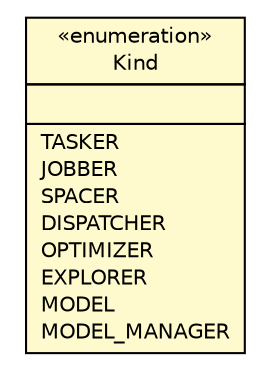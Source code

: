 #!/usr/local/bin/dot
#
# Class diagram 
# Generated by UMLGraph version R5_6 (http://www.umlgraph.org/)
#

digraph G {
	edge [fontname="Helvetica",fontsize=10,labelfontname="Helvetica",labelfontsize=10];
	node [fontname="Helvetica",fontsize=10,shape=plaintext];
	nodesep=0.25;
	ranksep=0.5;
	// sorcer.service.Signature.Kind
	c313785 [label=<<table title="sorcer.service.Signature.Kind" border="0" cellborder="1" cellspacing="0" cellpadding="2" port="p" bgcolor="lemonChiffon" href="./Signature.Kind.html">
		<tr><td><table border="0" cellspacing="0" cellpadding="1">
<tr><td align="center" balign="center"> &#171;enumeration&#187; </td></tr>
<tr><td align="center" balign="center"> Kind </td></tr>
		</table></td></tr>
		<tr><td><table border="0" cellspacing="0" cellpadding="1">
<tr><td align="left" balign="left">  </td></tr>
		</table></td></tr>
		<tr><td><table border="0" cellspacing="0" cellpadding="1">
<tr><td align="left" balign="left"> TASKER </td></tr>
<tr><td align="left" balign="left"> JOBBER </td></tr>
<tr><td align="left" balign="left"> SPACER </td></tr>
<tr><td align="left" balign="left"> DISPATCHER </td></tr>
<tr><td align="left" balign="left"> OPTIMIZER </td></tr>
<tr><td align="left" balign="left"> EXPLORER </td></tr>
<tr><td align="left" balign="left"> MODEL </td></tr>
<tr><td align="left" balign="left"> MODEL_MANAGER </td></tr>
		</table></td></tr>
		</table>>, URL="./Signature.Kind.html", fontname="Helvetica", fontcolor="black", fontsize=10.0];
}

